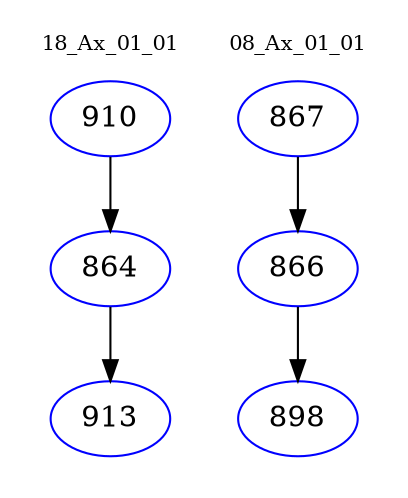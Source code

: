 digraph{
subgraph cluster_0 {
color = white
label = "18_Ax_01_01";
fontsize=10;
T0_910 [label="910", color="blue"]
T0_910 -> T0_864 [color="black"]
T0_864 [label="864", color="blue"]
T0_864 -> T0_913 [color="black"]
T0_913 [label="913", color="blue"]
}
subgraph cluster_1 {
color = white
label = "08_Ax_01_01";
fontsize=10;
T1_867 [label="867", color="blue"]
T1_867 -> T1_866 [color="black"]
T1_866 [label="866", color="blue"]
T1_866 -> T1_898 [color="black"]
T1_898 [label="898", color="blue"]
}
}
